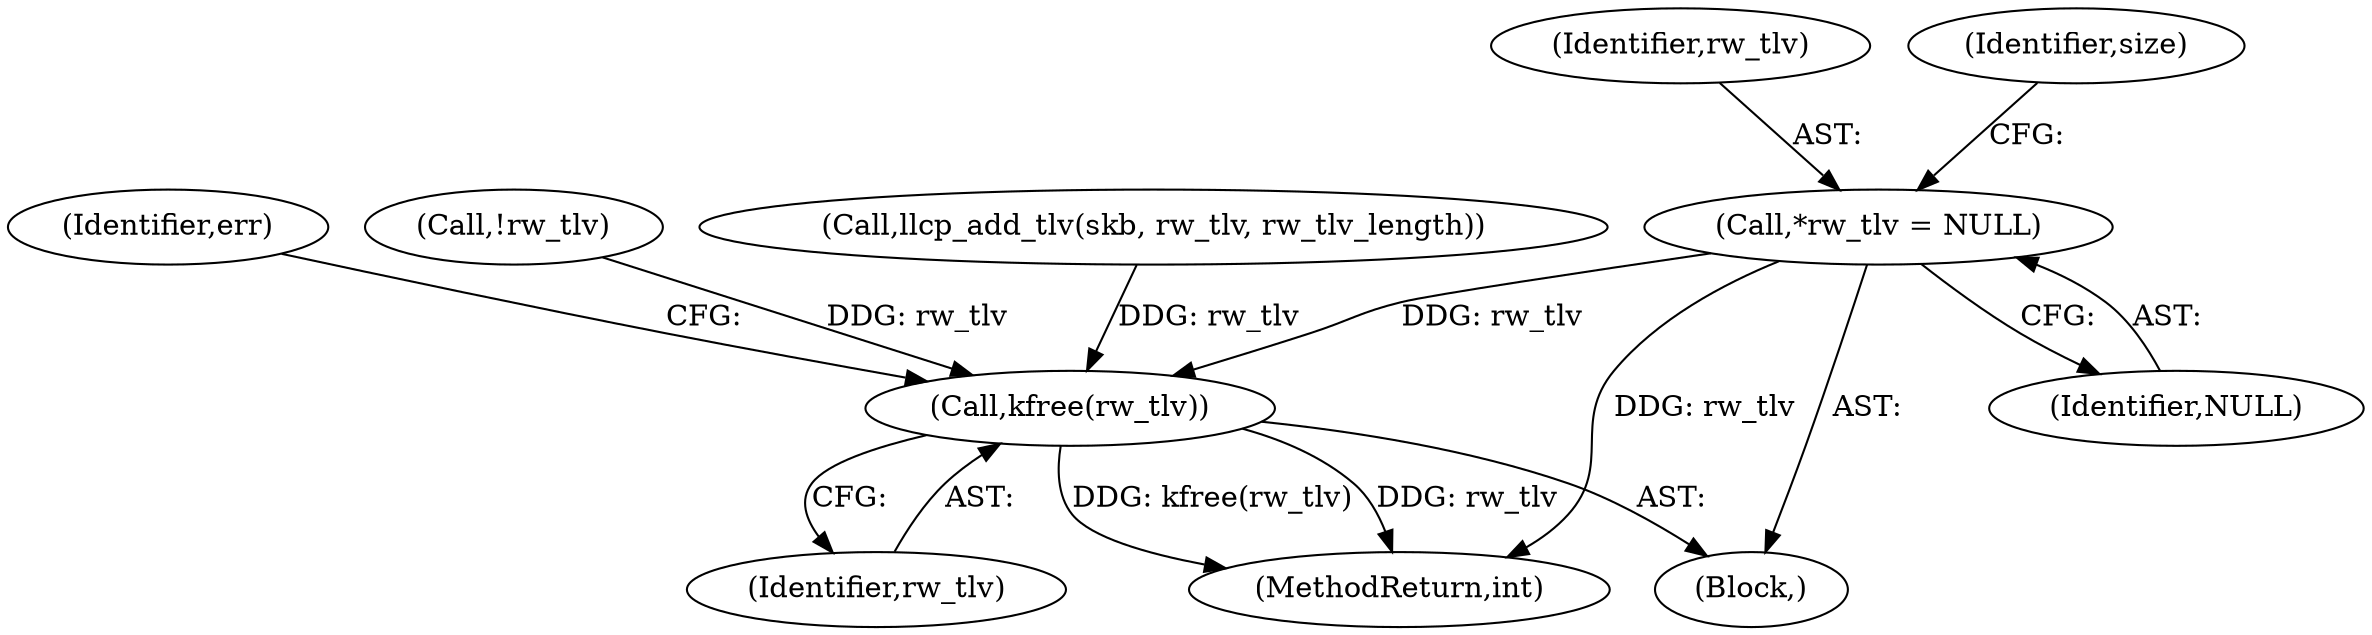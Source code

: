 digraph "0_linux_58bdd544e2933a21a51eecf17c3f5f94038261b5@pointer" {
"1000112" [label="(Call,*rw_tlv = NULL)"];
"1000251" [label="(Call,kfree(rw_tlv))"];
"1000251" [label="(Call,kfree(rw_tlv))"];
"1000254" [label="(Identifier,err)"];
"1000113" [label="(Identifier,rw_tlv)"];
"1000199" [label="(Call,!rw_tlv)"];
"1000252" [label="(Identifier,rw_tlv)"];
"1000230" [label="(Call,llcp_add_tlv(skb, rw_tlv, rw_tlv_length))"];
"1000255" [label="(MethodReturn,int)"];
"1000112" [label="(Call,*rw_tlv = NULL)"];
"1000120" [label="(Identifier,size)"];
"1000114" [label="(Identifier,NULL)"];
"1000103" [label="(Block,)"];
"1000112" -> "1000103"  [label="AST: "];
"1000112" -> "1000114"  [label="CFG: "];
"1000113" -> "1000112"  [label="AST: "];
"1000114" -> "1000112"  [label="AST: "];
"1000120" -> "1000112"  [label="CFG: "];
"1000112" -> "1000255"  [label="DDG: rw_tlv"];
"1000112" -> "1000251"  [label="DDG: rw_tlv"];
"1000251" -> "1000103"  [label="AST: "];
"1000251" -> "1000252"  [label="CFG: "];
"1000252" -> "1000251"  [label="AST: "];
"1000254" -> "1000251"  [label="CFG: "];
"1000251" -> "1000255"  [label="DDG: kfree(rw_tlv)"];
"1000251" -> "1000255"  [label="DDG: rw_tlv"];
"1000199" -> "1000251"  [label="DDG: rw_tlv"];
"1000230" -> "1000251"  [label="DDG: rw_tlv"];
}
